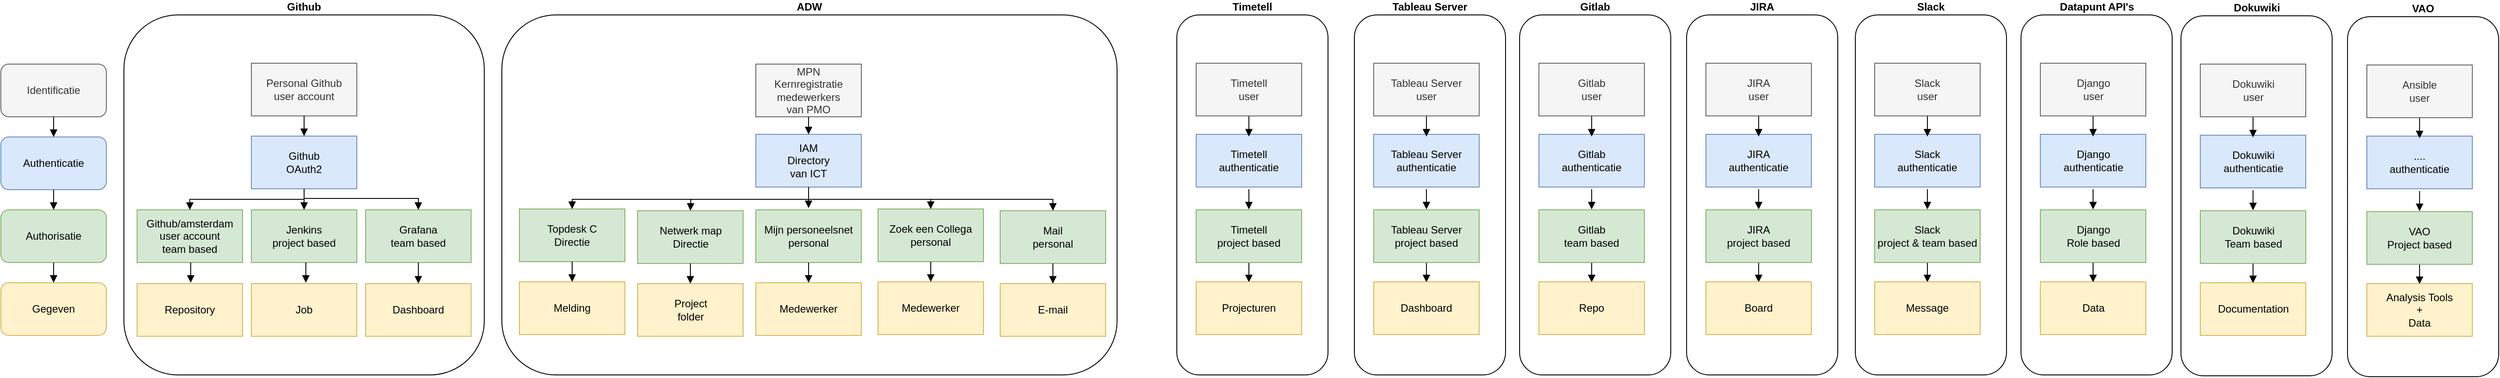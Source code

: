 <mxfile version="10.6.8" type="github"><diagram id="SUIptRqfMW88p_Gkto1G" name="Page-1"><mxGraphModel dx="1121" dy="1131" grid="1" gridSize="10" guides="1" tooltips="1" connect="1" arrows="1" fold="1" page="1" pageScale="1" pageWidth="1654" pageHeight="1169" math="0" shadow="0"><root><mxCell id="0"/><mxCell id="1" parent="0"/><mxCell id="aqSgt9Q-3vP9r2VHe-4q-20" value="ADW" style="rounded=1;whiteSpace=wrap;html=1;labelPosition=center;verticalLabelPosition=top;align=center;verticalAlign=bottom;fontStyle=1" parent="1" vertex="1"><mxGeometry x="580" y="100" width="700" height="410" as="geometry"/></mxCell><mxCell id="aqSgt9Q-3vP9r2VHe-4q-12" value="Github" style="rounded=1;whiteSpace=wrap;html=1;labelPosition=center;verticalLabelPosition=top;align=center;verticalAlign=bottom;fontStyle=1" parent="1" vertex="1"><mxGeometry x="150" y="100" width="410" height="410" as="geometry"/></mxCell><mxCell id="aqSgt9Q-3vP9r2VHe-4q-1" value="Authorisatie" style="rounded=1;whiteSpace=wrap;html=1;fillColor=#d5e8d4;strokeColor=#82b366;" parent="1" vertex="1"><mxGeometry x="10" y="322" width="120" height="60" as="geometry"/></mxCell><mxCell id="aqSgt9Q-3vP9r2VHe-4q-2" value="Identificatie" style="rounded=1;whiteSpace=wrap;html=1;fillColor=#f5f5f5;strokeColor=#666666;fontColor=#333333;" parent="1" vertex="1"><mxGeometry x="10" y="156" width="120" height="60" as="geometry"/></mxCell><mxCell id="aqSgt9Q-3vP9r2VHe-4q-3" value="Gegeven" style="rounded=1;whiteSpace=wrap;html=1;fillColor=#fff2cc;strokeColor=#d6b656;" parent="1" vertex="1"><mxGeometry x="10" y="405" width="120" height="60" as="geometry"/></mxCell><mxCell id="aqSgt9Q-3vP9r2VHe-4q-5" value="Authenticatie" style="rounded=1;whiteSpace=wrap;html=1;fillColor=#dae8fc;strokeColor=#6c8ebf;" parent="1" vertex="1"><mxGeometry x="10" y="239" width="120" height="60" as="geometry"/></mxCell><mxCell id="aqSgt9Q-3vP9r2VHe-4q-6" value="MPN&lt;br&gt;Kernregistratie medewerkers &lt;br&gt;van PMO" style="rounded=0;whiteSpace=wrap;html=1;fillColor=#f5f5f5;strokeColor=#666666;fontColor=#333333;" parent="1" vertex="1"><mxGeometry x="869" y="156" width="120" height="60" as="geometry"/></mxCell><mxCell id="aqSgt9Q-3vP9r2VHe-4q-7" value="IAM&lt;br&gt;Directory&lt;br&gt;van ICT&lt;br&gt;" style="rounded=0;whiteSpace=wrap;html=1;fillColor=#dae8fc;strokeColor=#6c8ebf;" parent="1" vertex="1"><mxGeometry x="869" y="236" width="120" height="60" as="geometry"/></mxCell><mxCell id="aqSgt9Q-3vP9r2VHe-4q-8" value="Zoek een Collega&lt;br&gt;personal&lt;br&gt;" style="rounded=0;whiteSpace=wrap;html=1;fillColor=#d5e8d4;strokeColor=#82b366;" parent="1" vertex="1"><mxGeometry x="1008" y="321" width="120" height="60" as="geometry"/></mxCell><mxCell id="aqSgt9Q-3vP9r2VHe-4q-9" value="Personal Github &lt;br&gt;user account" style="rounded=0;whiteSpace=wrap;html=1;fillColor=#f5f5f5;strokeColor=#666666;fontColor=#333333;" parent="1" vertex="1"><mxGeometry x="295" y="155" width="120" height="60" as="geometry"/></mxCell><mxCell id="aqSgt9Q-3vP9r2VHe-4q-10" value="Github&lt;br&gt;OAuth2" style="rounded=0;whiteSpace=wrap;html=1;fillColor=#dae8fc;strokeColor=#6c8ebf;" parent="1" vertex="1"><mxGeometry x="295" y="238" width="120" height="60" as="geometry"/></mxCell><mxCell id="aqSgt9Q-3vP9r2VHe-4q-11" value="Github/amsterdam user account&lt;br&gt;team based&lt;br&gt;" style="rounded=0;whiteSpace=wrap;html=1;fillColor=#d5e8d4;strokeColor=#82b366;" parent="1" vertex="1"><mxGeometry x="165" y="322" width="120" height="60" as="geometry"/></mxCell><mxCell id="aqSgt9Q-3vP9r2VHe-4q-13" value="Repository&lt;br&gt;" style="rounded=0;whiteSpace=wrap;html=1;fillColor=#fff2cc;strokeColor=#d6b656;" parent="1" vertex="1"><mxGeometry x="165" y="406" width="120" height="60" as="geometry"/></mxCell><mxCell id="aqSgt9Q-3vP9r2VHe-4q-14" value="" style="endArrow=block;html=1;exitX=0.5;exitY=1;exitDx=0;exitDy=0;entryX=0.5;entryY=0;entryDx=0;entryDy=0;endFill=1;" parent="1" source="aqSgt9Q-3vP9r2VHe-4q-2" target="aqSgt9Q-3vP9r2VHe-4q-5" edge="1"><mxGeometry width="50" height="50" relative="1" as="geometry"><mxPoint x="-190" y="550" as="sourcePoint"/><mxPoint x="-140" y="500" as="targetPoint"/></mxGeometry></mxCell><mxCell id="aqSgt9Q-3vP9r2VHe-4q-15" value="" style="endArrow=block;html=1;exitX=0.5;exitY=1;exitDx=0;exitDy=0;endFill=1;" parent="1" source="aqSgt9Q-3vP9r2VHe-4q-5" target="aqSgt9Q-3vP9r2VHe-4q-1" edge="1"><mxGeometry width="50" height="50" relative="1" as="geometry"><mxPoint x="80" y="220" as="sourcePoint"/><mxPoint x="80" y="235" as="targetPoint"/></mxGeometry></mxCell><mxCell id="aqSgt9Q-3vP9r2VHe-4q-16" value="" style="endArrow=block;html=1;exitX=0.5;exitY=1;exitDx=0;exitDy=0;endFill=1;entryX=0.5;entryY=0;entryDx=0;entryDy=0;" parent="1" source="aqSgt9Q-3vP9r2VHe-4q-1" target="aqSgt9Q-3vP9r2VHe-4q-3" edge="1"><mxGeometry width="50" height="50" relative="1" as="geometry"><mxPoint x="80" y="295" as="sourcePoint"/><mxPoint x="80" y="325" as="targetPoint"/></mxGeometry></mxCell><mxCell id="aqSgt9Q-3vP9r2VHe-4q-17" value="" style="endArrow=block;html=1;exitX=0.5;exitY=1;exitDx=0;exitDy=0;entryX=0.5;entryY=0;entryDx=0;entryDy=0;endFill=1;" parent="1" edge="1" target="aqSgt9Q-3vP9r2VHe-4q-10" source="aqSgt9Q-3vP9r2VHe-4q-9"><mxGeometry width="50" height="50" relative="1" as="geometry"><mxPoint x="226" y="216" as="sourcePoint"/><mxPoint x="226" y="239" as="targetPoint"/></mxGeometry></mxCell><mxCell id="aqSgt9Q-3vP9r2VHe-4q-18" value="" style="endArrow=block;html=1;exitX=0.5;exitY=1;exitDx=0;exitDy=0;endFill=1;entryX=0.5;entryY=0;entryDx=0;entryDy=0;" parent="1" edge="1" target="UDNdid_-Uyj1zYUEyoWz-10" source="aqSgt9Q-3vP9r2VHe-4q-10"><mxGeometry width="50" height="50" relative="1" as="geometry"><mxPoint x="226" y="299" as="sourcePoint"/><mxPoint x="226" y="322" as="targetPoint"/></mxGeometry></mxCell><mxCell id="aqSgt9Q-3vP9r2VHe-4q-19" value="" style="endArrow=block;html=1;exitX=0.5;exitY=1;exitDx=0;exitDy=0;endFill=1;entryX=0.5;entryY=0;entryDx=0;entryDy=0;" parent="1" edge="1"><mxGeometry width="50" height="50" relative="1" as="geometry"><mxPoint x="226" y="382" as="sourcePoint"/><mxPoint x="226" y="405" as="targetPoint"/></mxGeometry></mxCell><mxCell id="aqSgt9Q-3vP9r2VHe-4q-28" value="Medewerker&lt;br&gt;" style="rounded=0;whiteSpace=wrap;html=1;fillColor=#fff2cc;strokeColor=#d6b656;" parent="1" vertex="1"><mxGeometry x="1008" y="404" width="120" height="60" as="geometry"/></mxCell><mxCell id="aqSgt9Q-3vP9r2VHe-4q-29" value="Mijn personeelsnet&lt;br&gt;personal&lt;br&gt;" style="rounded=0;whiteSpace=wrap;html=1;fillColor=#d5e8d4;strokeColor=#82b366;" parent="1" vertex="1"><mxGeometry x="869" y="322" width="120" height="60" as="geometry"/></mxCell><mxCell id="aqSgt9Q-3vP9r2VHe-4q-30" value="Medewerker&lt;br&gt;" style="rounded=0;whiteSpace=wrap;html=1;fillColor=#fff2cc;strokeColor=#d6b656;" parent="1" vertex="1"><mxGeometry x="869" y="405" width="120" height="60" as="geometry"/></mxCell><mxCell id="aqSgt9Q-3vP9r2VHe-4q-31" value="Topdesk C&lt;br&gt;Directie&lt;br&gt;" style="rounded=0;whiteSpace=wrap;html=1;fillColor=#d5e8d4;strokeColor=#82b366;" parent="1" vertex="1"><mxGeometry x="600" y="321" width="120" height="60" as="geometry"/></mxCell><mxCell id="aqSgt9Q-3vP9r2VHe-4q-32" value="Melding&lt;br&gt;" style="rounded=0;whiteSpace=wrap;html=1;fillColor=#fff2cc;strokeColor=#d6b656;" parent="1" vertex="1"><mxGeometry x="600" y="404" width="120" height="60" as="geometry"/></mxCell><mxCell id="UDNdid_-Uyj1zYUEyoWz-4" value="" style="group" vertex="1" connectable="0" parent="1"><mxGeometry x="1600" y="215" width="138" height="295" as="geometry"/></mxCell><mxCell id="UDNdid_-Uyj1zYUEyoWz-23" value="Timetell" style="rounded=1;whiteSpace=wrap;html=1;labelPosition=center;verticalLabelPosition=top;align=center;verticalAlign=bottom;fontStyle=1" vertex="1" parent="UDNdid_-Uyj1zYUEyoWz-4"><mxGeometry x="-252" y="-115" width="172" height="410" as="geometry"/></mxCell><mxCell id="UDNdid_-Uyj1zYUEyoWz-25" value="Tableau Server" style="rounded=1;whiteSpace=wrap;html=1;labelPosition=center;verticalLabelPosition=top;align=center;verticalAlign=bottom;fontStyle=1" vertex="1" parent="UDNdid_-Uyj1zYUEyoWz-4"><mxGeometry x="-50" y="-115" width="172" height="410" as="geometry"/></mxCell><mxCell id="UDNdid_-Uyj1zYUEyoWz-26" value="Tableau Server&lt;br&gt;user&lt;br&gt;" style="rounded=0;whiteSpace=wrap;html=1;fillColor=#f5f5f5;strokeColor=#666666;fontColor=#333333;" vertex="1" parent="UDNdid_-Uyj1zYUEyoWz-4"><mxGeometry x="-28" y="-60" width="120" height="60" as="geometry"/></mxCell><mxCell id="UDNdid_-Uyj1zYUEyoWz-27" value="Tableau Server&lt;br&gt;authenticatie&lt;br&gt;" style="rounded=0;whiteSpace=wrap;html=1;fillColor=#dae8fc;strokeColor=#6c8ebf;" vertex="1" parent="UDNdid_-Uyj1zYUEyoWz-4"><mxGeometry x="-28" y="21" width="120" height="60" as="geometry"/></mxCell><mxCell id="UDNdid_-Uyj1zYUEyoWz-28" value="" style="group" vertex="1" connectable="0" parent="UDNdid_-Uyj1zYUEyoWz-4"><mxGeometry x="32" y="0.5" height="189" as="geometry"/></mxCell><mxCell id="UDNdid_-Uyj1zYUEyoWz-29" value="" style="endArrow=block;html=1;exitX=0.5;exitY=1;exitDx=0;exitDy=0;entryX=0.5;entryY=0;entryDx=0;entryDy=0;endFill=1;" edge="1" parent="UDNdid_-Uyj1zYUEyoWz-28"><mxGeometry width="50" height="50" relative="1" as="geometry"><mxPoint as="sourcePoint"/><mxPoint y="23" as="targetPoint"/></mxGeometry></mxCell><mxCell id="UDNdid_-Uyj1zYUEyoWz-30" value="" style="endArrow=block;html=1;exitX=0.5;exitY=1;exitDx=0;exitDy=0;endFill=1;" edge="1" parent="UDNdid_-Uyj1zYUEyoWz-28"><mxGeometry width="50" height="50" relative="1" as="geometry"><mxPoint y="83" as="sourcePoint"/><mxPoint y="106" as="targetPoint"/></mxGeometry></mxCell><mxCell id="UDNdid_-Uyj1zYUEyoWz-31" value="" style="endArrow=block;html=1;exitX=0.5;exitY=1;exitDx=0;exitDy=0;endFill=1;entryX=0.5;entryY=0;entryDx=0;entryDy=0;" edge="1" parent="UDNdid_-Uyj1zYUEyoWz-28"><mxGeometry width="50" height="50" relative="1" as="geometry"><mxPoint y="166" as="sourcePoint"/><mxPoint y="189" as="targetPoint"/></mxGeometry></mxCell><mxCell id="UDNdid_-Uyj1zYUEyoWz-32" value="Tableau Server&lt;br&gt;project based&lt;br&gt;" style="rounded=0;whiteSpace=wrap;html=1;fillColor=#d5e8d4;strokeColor=#82b366;" vertex="1" parent="UDNdid_-Uyj1zYUEyoWz-4"><mxGeometry x="-28" y="107" width="120" height="60" as="geometry"/></mxCell><mxCell id="UDNdid_-Uyj1zYUEyoWz-33" value="Dashboard" style="rounded=0;whiteSpace=wrap;html=1;fillColor=#fff2cc;strokeColor=#d6b656;" vertex="1" parent="UDNdid_-Uyj1zYUEyoWz-4"><mxGeometry x="-28" y="189" width="120" height="60" as="geometry"/></mxCell><mxCell id="UDNdid_-Uyj1zYUEyoWz-5" value="" style="endArrow=block;html=1;exitX=0.5;exitY=1;exitDx=0;exitDy=0;endFill=1;entryX=0.5;entryY=0;entryDx=0;entryDy=0;" edge="1" parent="1" source="aqSgt9Q-3vP9r2VHe-4q-8" target="aqSgt9Q-3vP9r2VHe-4q-28"><mxGeometry width="50" height="50" relative="1" as="geometry"><mxPoint x="623" y="392" as="sourcePoint"/><mxPoint x="623" y="415" as="targetPoint"/></mxGeometry></mxCell><mxCell id="UDNdid_-Uyj1zYUEyoWz-6" value="" style="endArrow=block;html=1;exitX=0.5;exitY=1;exitDx=0;exitDy=0;endFill=1;" edge="1" parent="1" source="aqSgt9Q-3vP9r2VHe-4q-31" target="aqSgt9Q-3vP9r2VHe-4q-32"><mxGeometry width="50" height="50" relative="1" as="geometry"><mxPoint x="802" y="392" as="sourcePoint"/><mxPoint x="802" y="415" as="targetPoint"/></mxGeometry></mxCell><mxCell id="UDNdid_-Uyj1zYUEyoWz-7" value="" style="endArrow=block;html=1;exitX=0.5;exitY=1;exitDx=0;exitDy=0;endFill=1;entryX=0.5;entryY=0;entryDx=0;entryDy=0;rounded=0;" edge="1" parent="1" source="aqSgt9Q-3vP9r2VHe-4q-7" target="aqSgt9Q-3vP9r2VHe-4q-31"><mxGeometry width="50" height="50" relative="1" as="geometry"><mxPoint x="1077" y="392" as="sourcePoint"/><mxPoint x="1077" y="415" as="targetPoint"/><Array as="points"><mxPoint x="929" y="310"/><mxPoint x="660" y="310"/></Array></mxGeometry></mxCell><mxCell id="UDNdid_-Uyj1zYUEyoWz-9" value="" style="endArrow=block;html=1;exitX=0.5;exitY=1;exitDx=0;exitDy=0;endFill=1;entryX=0.5;entryY=0;entryDx=0;entryDy=0;rounded=0;" edge="1" parent="1" source="aqSgt9Q-3vP9r2VHe-4q-7" target="aqSgt9Q-3vP9r2VHe-4q-8"><mxGeometry width="50" height="50" relative="1" as="geometry"><mxPoint x="939" y="306" as="sourcePoint"/><mxPoint x="1077" y="332" as="targetPoint"/><Array as="points"><mxPoint x="929" y="310"/><mxPoint x="1068" y="310"/></Array></mxGeometry></mxCell><mxCell id="UDNdid_-Uyj1zYUEyoWz-10" value="Jenkins&lt;br&gt;project based&lt;br&gt;" style="rounded=0;whiteSpace=wrap;html=1;fillColor=#d5e8d4;strokeColor=#82b366;" vertex="1" parent="1"><mxGeometry x="295" y="322" width="120" height="60" as="geometry"/></mxCell><mxCell id="UDNdid_-Uyj1zYUEyoWz-11" value="Job" style="rounded=0;whiteSpace=wrap;html=1;fillColor=#fff2cc;strokeColor=#d6b656;" vertex="1" parent="1"><mxGeometry x="295" y="406" width="120" height="60" as="geometry"/></mxCell><mxCell id="UDNdid_-Uyj1zYUEyoWz-12" value="" style="endArrow=block;html=1;endFill=1;rounded=0;exitX=0.5;exitY=1;exitDx=0;exitDy=0;entryX=0.5;entryY=0;entryDx=0;entryDy=0;" edge="1" parent="1" source="aqSgt9Q-3vP9r2VHe-4q-10" target="aqSgt9Q-3vP9r2VHe-4q-11"><mxGeometry width="50" height="50" relative="1" as="geometry"><mxPoint x="230" y="299" as="sourcePoint"/><mxPoint x="357" y="322" as="targetPoint"/><Array as="points"><mxPoint x="355" y="310"/><mxPoint x="225" y="310"/></Array></mxGeometry></mxCell><mxCell id="UDNdid_-Uyj1zYUEyoWz-13" value="" style="endArrow=block;html=1;exitX=0.5;exitY=1;exitDx=0;exitDy=0;endFill=1;entryX=0.5;entryY=0;entryDx=0;entryDy=0;" edge="1" parent="1"><mxGeometry width="50" height="50" relative="1" as="geometry"><mxPoint x="357" y="382" as="sourcePoint"/><mxPoint x="357" y="405" as="targetPoint"/></mxGeometry></mxCell><mxCell id="UDNdid_-Uyj1zYUEyoWz-15" value="Timetell &lt;br&gt;user&lt;br&gt;" style="rounded=0;whiteSpace=wrap;html=1;fillColor=#f5f5f5;strokeColor=#666666;fontColor=#333333;" vertex="1" parent="1"><mxGeometry x="1370" y="155" width="120" height="60" as="geometry"/></mxCell><mxCell id="UDNdid_-Uyj1zYUEyoWz-16" value="Timetell&lt;br&gt;authenticatie&lt;br&gt;" style="rounded=0;whiteSpace=wrap;html=1;fillColor=#dae8fc;strokeColor=#6c8ebf;" vertex="1" parent="1"><mxGeometry x="1370" y="236" width="120" height="60" as="geometry"/></mxCell><mxCell id="UDNdid_-Uyj1zYUEyoWz-17" value="" style="group" vertex="1" connectable="0" parent="1"><mxGeometry x="1430" y="215.5" height="189" as="geometry"/></mxCell><mxCell id="UDNdid_-Uyj1zYUEyoWz-18" value="" style="endArrow=block;html=1;exitX=0.5;exitY=1;exitDx=0;exitDy=0;entryX=0.5;entryY=0;entryDx=0;entryDy=0;endFill=1;" edge="1" parent="UDNdid_-Uyj1zYUEyoWz-17"><mxGeometry width="50" height="50" relative="1" as="geometry"><mxPoint as="sourcePoint"/><mxPoint y="23" as="targetPoint"/></mxGeometry></mxCell><mxCell id="UDNdid_-Uyj1zYUEyoWz-19" value="" style="endArrow=block;html=1;exitX=0.5;exitY=1;exitDx=0;exitDy=0;endFill=1;" edge="1" parent="UDNdid_-Uyj1zYUEyoWz-17"><mxGeometry width="50" height="50" relative="1" as="geometry"><mxPoint y="83" as="sourcePoint"/><mxPoint y="106" as="targetPoint"/></mxGeometry></mxCell><mxCell id="UDNdid_-Uyj1zYUEyoWz-20" value="" style="endArrow=block;html=1;exitX=0.5;exitY=1;exitDx=0;exitDy=0;endFill=1;entryX=0.5;entryY=0;entryDx=0;entryDy=0;" edge="1" parent="UDNdid_-Uyj1zYUEyoWz-17"><mxGeometry width="50" height="50" relative="1" as="geometry"><mxPoint y="166" as="sourcePoint"/><mxPoint y="189" as="targetPoint"/></mxGeometry></mxCell><mxCell id="UDNdid_-Uyj1zYUEyoWz-21" value="Timetell&lt;br&gt;project based&lt;br&gt;" style="rounded=0;whiteSpace=wrap;html=1;fillColor=#d5e8d4;strokeColor=#82b366;" vertex="1" parent="1"><mxGeometry x="1370" y="322" width="120" height="60" as="geometry"/></mxCell><mxCell id="UDNdid_-Uyj1zYUEyoWz-22" value="Projecturen" style="rounded=0;whiteSpace=wrap;html=1;fillColor=#fff2cc;strokeColor=#d6b656;" vertex="1" parent="1"><mxGeometry x="1370" y="404" width="120" height="60" as="geometry"/></mxCell><mxCell id="UDNdid_-Uyj1zYUEyoWz-36" value="Gitlab" style="rounded=1;whiteSpace=wrap;html=1;labelPosition=center;verticalLabelPosition=top;align=center;verticalAlign=bottom;fontStyle=1" vertex="1" parent="1"><mxGeometry x="1738" y="100" width="172" height="410" as="geometry"/></mxCell><mxCell id="UDNdid_-Uyj1zYUEyoWz-37" value="Gitlab&lt;br&gt;user&lt;br&gt;" style="rounded=0;whiteSpace=wrap;html=1;fillColor=#f5f5f5;strokeColor=#666666;fontColor=#333333;" vertex="1" parent="1"><mxGeometry x="1760" y="155" width="120" height="60" as="geometry"/></mxCell><mxCell id="UDNdid_-Uyj1zYUEyoWz-38" value="Gitlab&lt;br&gt;authenticatie&lt;br&gt;" style="rounded=0;whiteSpace=wrap;html=1;fillColor=#dae8fc;strokeColor=#6c8ebf;" vertex="1" parent="1"><mxGeometry x="1760" y="236" width="120" height="60" as="geometry"/></mxCell><mxCell id="UDNdid_-Uyj1zYUEyoWz-39" value="" style="group" vertex="1" connectable="0" parent="1"><mxGeometry x="1820" y="215.5" height="189" as="geometry"/></mxCell><mxCell id="UDNdid_-Uyj1zYUEyoWz-40" value="" style="endArrow=block;html=1;exitX=0.5;exitY=1;exitDx=0;exitDy=0;entryX=0.5;entryY=0;entryDx=0;entryDy=0;endFill=1;" edge="1" parent="UDNdid_-Uyj1zYUEyoWz-39"><mxGeometry width="50" height="50" relative="1" as="geometry"><mxPoint as="sourcePoint"/><mxPoint y="23" as="targetPoint"/></mxGeometry></mxCell><mxCell id="UDNdid_-Uyj1zYUEyoWz-41" value="" style="endArrow=block;html=1;exitX=0.5;exitY=1;exitDx=0;exitDy=0;endFill=1;" edge="1" parent="UDNdid_-Uyj1zYUEyoWz-39"><mxGeometry width="50" height="50" relative="1" as="geometry"><mxPoint y="83" as="sourcePoint"/><mxPoint y="106" as="targetPoint"/></mxGeometry></mxCell><mxCell id="UDNdid_-Uyj1zYUEyoWz-42" value="" style="endArrow=block;html=1;exitX=0.5;exitY=1;exitDx=0;exitDy=0;endFill=1;entryX=0.5;entryY=0;entryDx=0;entryDy=0;" edge="1" parent="UDNdid_-Uyj1zYUEyoWz-39"><mxGeometry width="50" height="50" relative="1" as="geometry"><mxPoint y="166" as="sourcePoint"/><mxPoint y="189" as="targetPoint"/></mxGeometry></mxCell><mxCell id="UDNdid_-Uyj1zYUEyoWz-43" value="Gitlab&lt;br&gt;team based&lt;br&gt;" style="rounded=0;whiteSpace=wrap;html=1;fillColor=#d5e8d4;strokeColor=#82b366;" vertex="1" parent="1"><mxGeometry x="1760" y="322" width="120" height="60" as="geometry"/></mxCell><mxCell id="UDNdid_-Uyj1zYUEyoWz-44" value="Repo" style="rounded=0;whiteSpace=wrap;html=1;fillColor=#fff2cc;strokeColor=#d6b656;" vertex="1" parent="1"><mxGeometry x="1760" y="404" width="120" height="60" as="geometry"/></mxCell><mxCell id="UDNdid_-Uyj1zYUEyoWz-45" value="JIRA" style="rounded=1;whiteSpace=wrap;html=1;labelPosition=center;verticalLabelPosition=top;align=center;verticalAlign=bottom;fontStyle=1" vertex="1" parent="1"><mxGeometry x="1928" y="100" width="172" height="410" as="geometry"/></mxCell><mxCell id="UDNdid_-Uyj1zYUEyoWz-46" value="JIRA&lt;br&gt;user&lt;br&gt;" style="rounded=0;whiteSpace=wrap;html=1;fillColor=#f5f5f5;strokeColor=#666666;fontColor=#333333;" vertex="1" parent="1"><mxGeometry x="1950" y="155" width="120" height="60" as="geometry"/></mxCell><mxCell id="UDNdid_-Uyj1zYUEyoWz-47" value="JIRA&lt;br&gt;authenticatie&lt;br&gt;" style="rounded=0;whiteSpace=wrap;html=1;fillColor=#dae8fc;strokeColor=#6c8ebf;" vertex="1" parent="1"><mxGeometry x="1950" y="236" width="120" height="60" as="geometry"/></mxCell><mxCell id="UDNdid_-Uyj1zYUEyoWz-48" value="" style="group" vertex="1" connectable="0" parent="1"><mxGeometry x="2010" y="215.5" height="189" as="geometry"/></mxCell><mxCell id="UDNdid_-Uyj1zYUEyoWz-49" value="" style="endArrow=block;html=1;exitX=0.5;exitY=1;exitDx=0;exitDy=0;entryX=0.5;entryY=0;entryDx=0;entryDy=0;endFill=1;" edge="1" parent="UDNdid_-Uyj1zYUEyoWz-48"><mxGeometry width="50" height="50" relative="1" as="geometry"><mxPoint as="sourcePoint"/><mxPoint y="23" as="targetPoint"/></mxGeometry></mxCell><mxCell id="UDNdid_-Uyj1zYUEyoWz-50" value="" style="endArrow=block;html=1;exitX=0.5;exitY=1;exitDx=0;exitDy=0;endFill=1;" edge="1" parent="UDNdid_-Uyj1zYUEyoWz-48"><mxGeometry width="50" height="50" relative="1" as="geometry"><mxPoint y="83" as="sourcePoint"/><mxPoint y="106" as="targetPoint"/></mxGeometry></mxCell><mxCell id="UDNdid_-Uyj1zYUEyoWz-51" value="" style="endArrow=block;html=1;exitX=0.5;exitY=1;exitDx=0;exitDy=0;endFill=1;entryX=0.5;entryY=0;entryDx=0;entryDy=0;" edge="1" parent="UDNdid_-Uyj1zYUEyoWz-48"><mxGeometry width="50" height="50" relative="1" as="geometry"><mxPoint y="166" as="sourcePoint"/><mxPoint y="189" as="targetPoint"/></mxGeometry></mxCell><mxCell id="UDNdid_-Uyj1zYUEyoWz-52" value="JIRA&lt;br&gt;project based&lt;br&gt;" style="rounded=0;whiteSpace=wrap;html=1;fillColor=#d5e8d4;strokeColor=#82b366;" vertex="1" parent="1"><mxGeometry x="1950" y="322" width="120" height="60" as="geometry"/></mxCell><mxCell id="UDNdid_-Uyj1zYUEyoWz-53" value="Board" style="rounded=0;whiteSpace=wrap;html=1;fillColor=#fff2cc;strokeColor=#d6b656;" vertex="1" parent="1"><mxGeometry x="1950" y="404" width="120" height="60" as="geometry"/></mxCell><mxCell id="UDNdid_-Uyj1zYUEyoWz-54" value="Slack" style="rounded=1;whiteSpace=wrap;html=1;labelPosition=center;verticalLabelPosition=top;align=center;verticalAlign=bottom;fontStyle=1" vertex="1" parent="1"><mxGeometry x="2120" y="100" width="172" height="410" as="geometry"/></mxCell><mxCell id="UDNdid_-Uyj1zYUEyoWz-55" value="Slack&lt;br&gt;user&lt;br&gt;" style="rounded=0;whiteSpace=wrap;html=1;fillColor=#f5f5f5;strokeColor=#666666;fontColor=#333333;" vertex="1" parent="1"><mxGeometry x="2142" y="155" width="120" height="60" as="geometry"/></mxCell><mxCell id="UDNdid_-Uyj1zYUEyoWz-56" value="Slack&lt;br&gt;authenticatie&lt;br&gt;" style="rounded=0;whiteSpace=wrap;html=1;fillColor=#dae8fc;strokeColor=#6c8ebf;" vertex="1" parent="1"><mxGeometry x="2142" y="236" width="120" height="60" as="geometry"/></mxCell><mxCell id="UDNdid_-Uyj1zYUEyoWz-57" value="" style="group" vertex="1" connectable="0" parent="1"><mxGeometry x="2202" y="215.5" height="189" as="geometry"/></mxCell><mxCell id="UDNdid_-Uyj1zYUEyoWz-58" value="" style="endArrow=block;html=1;exitX=0.5;exitY=1;exitDx=0;exitDy=0;entryX=0.5;entryY=0;entryDx=0;entryDy=0;endFill=1;" edge="1" parent="UDNdid_-Uyj1zYUEyoWz-57"><mxGeometry width="50" height="50" relative="1" as="geometry"><mxPoint as="sourcePoint"/><mxPoint y="23" as="targetPoint"/></mxGeometry></mxCell><mxCell id="UDNdid_-Uyj1zYUEyoWz-59" value="" style="endArrow=block;html=1;exitX=0.5;exitY=1;exitDx=0;exitDy=0;endFill=1;" edge="1" parent="UDNdid_-Uyj1zYUEyoWz-57"><mxGeometry width="50" height="50" relative="1" as="geometry"><mxPoint y="83" as="sourcePoint"/><mxPoint y="106" as="targetPoint"/></mxGeometry></mxCell><mxCell id="UDNdid_-Uyj1zYUEyoWz-60" value="" style="endArrow=block;html=1;exitX=0.5;exitY=1;exitDx=0;exitDy=0;endFill=1;entryX=0.5;entryY=0;entryDx=0;entryDy=0;" edge="1" parent="UDNdid_-Uyj1zYUEyoWz-57"><mxGeometry width="50" height="50" relative="1" as="geometry"><mxPoint y="166" as="sourcePoint"/><mxPoint y="189" as="targetPoint"/></mxGeometry></mxCell><mxCell id="UDNdid_-Uyj1zYUEyoWz-61" value="Slack&lt;br&gt;project &amp;amp; team based&lt;br&gt;" style="rounded=0;whiteSpace=wrap;html=1;fillColor=#d5e8d4;strokeColor=#82b366;" vertex="1" parent="1"><mxGeometry x="2142" y="322" width="120" height="60" as="geometry"/></mxCell><mxCell id="UDNdid_-Uyj1zYUEyoWz-62" value="Message" style="rounded=0;whiteSpace=wrap;html=1;fillColor=#fff2cc;strokeColor=#d6b656;" vertex="1" parent="1"><mxGeometry x="2142" y="404" width="120" height="60" as="geometry"/></mxCell><mxCell id="UDNdid_-Uyj1zYUEyoWz-63" value="Mail&lt;br&gt;personal&lt;br&gt;" style="rounded=0;whiteSpace=wrap;html=1;fillColor=#d5e8d4;strokeColor=#82b366;" vertex="1" parent="1"><mxGeometry x="1147" y="323" width="120" height="60" as="geometry"/></mxCell><mxCell id="UDNdid_-Uyj1zYUEyoWz-64" value="E-mail&lt;br&gt;" style="rounded=0;whiteSpace=wrap;html=1;fillColor=#fff2cc;strokeColor=#d6b656;" vertex="1" parent="1"><mxGeometry x="1147" y="406" width="120" height="60" as="geometry"/></mxCell><mxCell id="UDNdid_-Uyj1zYUEyoWz-65" value="" style="endArrow=block;html=1;exitX=0.5;exitY=1;exitDx=0;exitDy=0;endFill=1;entryX=0.5;entryY=0;entryDx=0;entryDy=0;rounded=0;" edge="1" parent="1" source="aqSgt9Q-3vP9r2VHe-4q-7" target="UDNdid_-Uyj1zYUEyoWz-63"><mxGeometry width="50" height="50" relative="1" as="geometry"><mxPoint x="938.941" y="306.059" as="sourcePoint"/><mxPoint x="1076.588" y="331.941" as="targetPoint"/><Array as="points"><mxPoint x="929" y="310"/><mxPoint x="1207" y="310"/></Array></mxGeometry></mxCell><mxCell id="UDNdid_-Uyj1zYUEyoWz-66" value="" style="endArrow=block;html=1;exitX=0.5;exitY=1;exitDx=0;exitDy=0;endFill=1;entryX=0.5;entryY=0;entryDx=0;entryDy=0;" edge="1" parent="1" source="UDNdid_-Uyj1zYUEyoWz-63" target="UDNdid_-Uyj1zYUEyoWz-64"><mxGeometry width="50" height="50" relative="1" as="geometry"><mxPoint x="1077" y="392" as="sourcePoint"/><mxPoint x="1077" y="415" as="targetPoint"/></mxGeometry></mxCell><mxCell id="UDNdid_-Uyj1zYUEyoWz-67" value="" style="endArrow=block;html=1;exitX=0.5;exitY=1;exitDx=0;exitDy=0;endFill=1;entryX=0.5;entryY=0;entryDx=0;entryDy=0;" edge="1" parent="1" source="aqSgt9Q-3vP9r2VHe-4q-29" target="aqSgt9Q-3vP9r2VHe-4q-30"><mxGeometry width="50" height="50" relative="1" as="geometry"><mxPoint x="1217" y="393" as="sourcePoint"/><mxPoint x="1217" y="416" as="targetPoint"/></mxGeometry></mxCell><mxCell id="UDNdid_-Uyj1zYUEyoWz-69" value="" style="endArrow=block;html=1;endFill=1;entryX=0.5;entryY=0;entryDx=0;entryDy=0;exitX=0.5;exitY=1;exitDx=0;exitDy=0;" edge="1" parent="1" source="aqSgt9Q-3vP9r2VHe-4q-6" target="aqSgt9Q-3vP9r2VHe-4q-7"><mxGeometry width="50" height="50" relative="1" as="geometry"><mxPoint x="937" y="310" as="sourcePoint"/><mxPoint x="939" y="332" as="targetPoint"/></mxGeometry></mxCell><mxCell id="UDNdid_-Uyj1zYUEyoWz-71" value="" style="endArrow=block;html=1;exitX=0.5;exitY=1;exitDx=0;exitDy=0;endFill=1;" edge="1" parent="1" source="aqSgt9Q-3vP9r2VHe-4q-7"><mxGeometry width="50" height="50" relative="1" as="geometry"><mxPoint x="939" y="392" as="sourcePoint"/><mxPoint x="929" y="320" as="targetPoint"/></mxGeometry></mxCell><mxCell id="UDNdid_-Uyj1zYUEyoWz-72" value="Netwerk map&lt;br&gt;Directie&lt;br&gt;" style="rounded=0;whiteSpace=wrap;html=1;fillColor=#d5e8d4;strokeColor=#82b366;" vertex="1" parent="1"><mxGeometry x="734.5" y="323" width="120" height="60" as="geometry"/></mxCell><mxCell id="UDNdid_-Uyj1zYUEyoWz-73" value="Project&lt;br&gt;folder&lt;br&gt;" style="rounded=0;whiteSpace=wrap;html=1;fillColor=#fff2cc;strokeColor=#d6b656;" vertex="1" parent="1"><mxGeometry x="734.5" y="406" width="120" height="60" as="geometry"/></mxCell><mxCell id="UDNdid_-Uyj1zYUEyoWz-74" value="" style="endArrow=block;html=1;exitX=0.5;exitY=1;exitDx=0;exitDy=0;endFill=1;entryX=0.5;entryY=0;entryDx=0;entryDy=0;" edge="1" parent="1" source="UDNdid_-Uyj1zYUEyoWz-72" target="UDNdid_-Uyj1zYUEyoWz-73"><mxGeometry width="50" height="50" relative="1" as="geometry"><mxPoint x="939" y="392" as="sourcePoint"/><mxPoint x="939" y="415" as="targetPoint"/></mxGeometry></mxCell><mxCell id="UDNdid_-Uyj1zYUEyoWz-75" value="" style="endArrow=block;html=1;exitX=0.5;exitY=1;exitDx=0;exitDy=0;endFill=1;entryX=0.5;entryY=0;entryDx=0;entryDy=0;rounded=0;" edge="1" parent="1" source="aqSgt9Q-3vP9r2VHe-4q-7" target="UDNdid_-Uyj1zYUEyoWz-72"><mxGeometry width="50" height="50" relative="1" as="geometry"><mxPoint x="805" y="393" as="sourcePoint"/><mxPoint x="805" y="416" as="targetPoint"/><Array as="points"><mxPoint x="929" y="310"/><mxPoint x="795" y="310"/></Array></mxGeometry></mxCell><mxCell id="UDNdid_-Uyj1zYUEyoWz-76" value="Datapunt API's" style="rounded=1;whiteSpace=wrap;html=1;labelPosition=center;verticalLabelPosition=top;align=center;verticalAlign=bottom;fontStyle=1" vertex="1" parent="1"><mxGeometry x="2308.5" y="100" width="172" height="410" as="geometry"/></mxCell><mxCell id="UDNdid_-Uyj1zYUEyoWz-77" value="Django&lt;br&gt;user&lt;br&gt;" style="rounded=0;whiteSpace=wrap;html=1;fillColor=#f5f5f5;strokeColor=#666666;fontColor=#333333;" vertex="1" parent="1"><mxGeometry x="2330.5" y="155" width="120" height="60" as="geometry"/></mxCell><mxCell id="UDNdid_-Uyj1zYUEyoWz-78" value="Django&lt;br&gt;authenticatie&lt;br&gt;" style="rounded=0;whiteSpace=wrap;html=1;fillColor=#dae8fc;strokeColor=#6c8ebf;" vertex="1" parent="1"><mxGeometry x="2330.5" y="236" width="120" height="60" as="geometry"/></mxCell><mxCell id="UDNdid_-Uyj1zYUEyoWz-79" value="" style="group" vertex="1" connectable="0" parent="1"><mxGeometry x="2390.5" y="215.5" height="189" as="geometry"/></mxCell><mxCell id="UDNdid_-Uyj1zYUEyoWz-80" value="" style="endArrow=block;html=1;exitX=0.5;exitY=1;exitDx=0;exitDy=0;entryX=0.5;entryY=0;entryDx=0;entryDy=0;endFill=1;" edge="1" parent="UDNdid_-Uyj1zYUEyoWz-79"><mxGeometry width="50" height="50" relative="1" as="geometry"><mxPoint as="sourcePoint"/><mxPoint y="23" as="targetPoint"/></mxGeometry></mxCell><mxCell id="UDNdid_-Uyj1zYUEyoWz-81" value="" style="endArrow=block;html=1;exitX=0.5;exitY=1;exitDx=0;exitDy=0;endFill=1;" edge="1" parent="UDNdid_-Uyj1zYUEyoWz-79"><mxGeometry width="50" height="50" relative="1" as="geometry"><mxPoint y="83" as="sourcePoint"/><mxPoint y="106" as="targetPoint"/></mxGeometry></mxCell><mxCell id="UDNdid_-Uyj1zYUEyoWz-82" value="" style="endArrow=block;html=1;exitX=0.5;exitY=1;exitDx=0;exitDy=0;endFill=1;entryX=0.5;entryY=0;entryDx=0;entryDy=0;" edge="1" parent="UDNdid_-Uyj1zYUEyoWz-79"><mxGeometry width="50" height="50" relative="1" as="geometry"><mxPoint y="166" as="sourcePoint"/><mxPoint y="189" as="targetPoint"/></mxGeometry></mxCell><mxCell id="UDNdid_-Uyj1zYUEyoWz-83" value="Django&lt;br&gt;Role based&lt;br&gt;" style="rounded=0;whiteSpace=wrap;html=1;fillColor=#d5e8d4;strokeColor=#82b366;" vertex="1" parent="1"><mxGeometry x="2330.5" y="322" width="120" height="60" as="geometry"/></mxCell><mxCell id="UDNdid_-Uyj1zYUEyoWz-84" value="Data" style="rounded=0;whiteSpace=wrap;html=1;fillColor=#fff2cc;strokeColor=#d6b656;" vertex="1" parent="1"><mxGeometry x="2330.5" y="404" width="120" height="60" as="geometry"/></mxCell><mxCell id="UDNdid_-Uyj1zYUEyoWz-90" value="Grafana&lt;br&gt;team based&lt;br&gt;" style="rounded=0;whiteSpace=wrap;html=1;fillColor=#d5e8d4;strokeColor=#82b366;" vertex="1" parent="1"><mxGeometry x="425" y="322" width="120" height="60" as="geometry"/></mxCell><mxCell id="UDNdid_-Uyj1zYUEyoWz-91" value="Dashboard" style="rounded=0;whiteSpace=wrap;html=1;fillColor=#fff2cc;strokeColor=#d6b656;" vertex="1" parent="1"><mxGeometry x="425" y="406" width="120" height="60" as="geometry"/></mxCell><mxCell id="UDNdid_-Uyj1zYUEyoWz-92" value="" style="endArrow=block;html=1;endFill=1;rounded=0;entryX=0.5;entryY=0;entryDx=0;entryDy=0;exitX=0.5;exitY=1;exitDx=0;exitDy=0;" edge="1" parent="1" source="aqSgt9Q-3vP9r2VHe-4q-10" target="UDNdid_-Uyj1zYUEyoWz-90"><mxGeometry width="50" height="50" relative="1" as="geometry"><mxPoint x="350" y="300" as="sourcePoint"/><mxPoint x="367.0" y="332.0" as="targetPoint"/><Array as="points"><mxPoint x="355" y="309"/><mxPoint x="485" y="309"/></Array></mxGeometry></mxCell><mxCell id="UDNdid_-Uyj1zYUEyoWz-93" value="" style="endArrow=block;html=1;exitX=0.5;exitY=1;exitDx=0;exitDy=0;endFill=1;entryX=0.5;entryY=0;entryDx=0;entryDy=0;" edge="1" parent="1" source="UDNdid_-Uyj1zYUEyoWz-90" target="UDNdid_-Uyj1zYUEyoWz-91"><mxGeometry width="50" height="50" relative="1" as="geometry"><mxPoint x="367.0" y="392" as="sourcePoint"/><mxPoint x="367.0" y="415" as="targetPoint"/></mxGeometry></mxCell><mxCell id="UDNdid_-Uyj1zYUEyoWz-94" value="Dokuwiki" style="rounded=1;whiteSpace=wrap;html=1;labelPosition=center;verticalLabelPosition=top;align=center;verticalAlign=bottom;fontStyle=1" vertex="1" parent="1"><mxGeometry x="2490.5" y="101" width="172" height="410" as="geometry"/></mxCell><mxCell id="UDNdid_-Uyj1zYUEyoWz-95" value="Dokuwiki&lt;br&gt;user&lt;br&gt;" style="rounded=0;whiteSpace=wrap;html=1;fillColor=#f5f5f5;strokeColor=#666666;fontColor=#333333;" vertex="1" parent="1"><mxGeometry x="2512.5" y="156" width="120" height="60" as="geometry"/></mxCell><mxCell id="UDNdid_-Uyj1zYUEyoWz-96" value="Dokuwiki authenticatie&lt;br&gt;" style="rounded=0;whiteSpace=wrap;html=1;fillColor=#dae8fc;strokeColor=#6c8ebf;" vertex="1" parent="1"><mxGeometry x="2512.5" y="237" width="120" height="60" as="geometry"/></mxCell><mxCell id="UDNdid_-Uyj1zYUEyoWz-97" value="" style="group" vertex="1" connectable="0" parent="1"><mxGeometry x="2572.5" y="216.5" height="189" as="geometry"/></mxCell><mxCell id="UDNdid_-Uyj1zYUEyoWz-98" value="" style="endArrow=block;html=1;exitX=0.5;exitY=1;exitDx=0;exitDy=0;entryX=0.5;entryY=0;entryDx=0;entryDy=0;endFill=1;" edge="1" parent="UDNdid_-Uyj1zYUEyoWz-97"><mxGeometry width="50" height="50" relative="1" as="geometry"><mxPoint as="sourcePoint"/><mxPoint y="23" as="targetPoint"/></mxGeometry></mxCell><mxCell id="UDNdid_-Uyj1zYUEyoWz-99" value="" style="endArrow=block;html=1;exitX=0.5;exitY=1;exitDx=0;exitDy=0;endFill=1;" edge="1" parent="UDNdid_-Uyj1zYUEyoWz-97"><mxGeometry width="50" height="50" relative="1" as="geometry"><mxPoint y="83" as="sourcePoint"/><mxPoint y="106" as="targetPoint"/></mxGeometry></mxCell><mxCell id="UDNdid_-Uyj1zYUEyoWz-100" value="" style="endArrow=block;html=1;exitX=0.5;exitY=1;exitDx=0;exitDy=0;endFill=1;entryX=0.5;entryY=0;entryDx=0;entryDy=0;" edge="1" parent="UDNdid_-Uyj1zYUEyoWz-97"><mxGeometry width="50" height="50" relative="1" as="geometry"><mxPoint y="166" as="sourcePoint"/><mxPoint y="189" as="targetPoint"/></mxGeometry></mxCell><mxCell id="UDNdid_-Uyj1zYUEyoWz-101" value="Dokuwiki&lt;br&gt;Team based&lt;br&gt;" style="rounded=0;whiteSpace=wrap;html=1;fillColor=#d5e8d4;strokeColor=#82b366;" vertex="1" parent="1"><mxGeometry x="2512.5" y="323" width="120" height="60" as="geometry"/></mxCell><mxCell id="UDNdid_-Uyj1zYUEyoWz-102" value="Documentation" style="rounded=0;whiteSpace=wrap;html=1;fillColor=#fff2cc;strokeColor=#d6b656;" vertex="1" parent="1"><mxGeometry x="2512.5" y="405" width="120" height="60" as="geometry"/></mxCell><mxCell id="UDNdid_-Uyj1zYUEyoWz-103" value="VAO" style="rounded=1;whiteSpace=wrap;html=1;labelPosition=center;verticalLabelPosition=top;align=center;verticalAlign=bottom;fontStyle=1" vertex="1" parent="1"><mxGeometry x="2680" y="102" width="172" height="410" as="geometry"/></mxCell><mxCell id="UDNdid_-Uyj1zYUEyoWz-104" value="Ansible&lt;br&gt;user&lt;br&gt;" style="rounded=0;whiteSpace=wrap;html=1;fillColor=#f5f5f5;strokeColor=#666666;fontColor=#333333;" vertex="1" parent="1"><mxGeometry x="2702" y="157" width="120" height="60" as="geometry"/></mxCell><mxCell id="UDNdid_-Uyj1zYUEyoWz-105" value="....&lt;br&gt;authenticatie&lt;br&gt;" style="rounded=0;whiteSpace=wrap;html=1;fillColor=#dae8fc;strokeColor=#6c8ebf;" vertex="1" parent="1"><mxGeometry x="2702" y="238" width="120" height="60" as="geometry"/></mxCell><mxCell id="UDNdid_-Uyj1zYUEyoWz-106" value="" style="group" vertex="1" connectable="0" parent="1"><mxGeometry x="2762" y="217.5" height="189" as="geometry"/></mxCell><mxCell id="UDNdid_-Uyj1zYUEyoWz-107" value="" style="endArrow=block;html=1;exitX=0.5;exitY=1;exitDx=0;exitDy=0;entryX=0.5;entryY=0;entryDx=0;entryDy=0;endFill=1;" edge="1" parent="UDNdid_-Uyj1zYUEyoWz-106"><mxGeometry width="50" height="50" relative="1" as="geometry"><mxPoint as="sourcePoint"/><mxPoint y="23" as="targetPoint"/></mxGeometry></mxCell><mxCell id="UDNdid_-Uyj1zYUEyoWz-108" value="" style="endArrow=block;html=1;exitX=0.5;exitY=1;exitDx=0;exitDy=0;endFill=1;" edge="1" parent="UDNdid_-Uyj1zYUEyoWz-106"><mxGeometry width="50" height="50" relative="1" as="geometry"><mxPoint y="83" as="sourcePoint"/><mxPoint y="106" as="targetPoint"/></mxGeometry></mxCell><mxCell id="UDNdid_-Uyj1zYUEyoWz-109" value="" style="endArrow=block;html=1;exitX=0.5;exitY=1;exitDx=0;exitDy=0;endFill=1;entryX=0.5;entryY=0;entryDx=0;entryDy=0;" edge="1" parent="UDNdid_-Uyj1zYUEyoWz-106"><mxGeometry width="50" height="50" relative="1" as="geometry"><mxPoint y="166" as="sourcePoint"/><mxPoint y="189" as="targetPoint"/></mxGeometry></mxCell><mxCell id="UDNdid_-Uyj1zYUEyoWz-110" value="VAO&lt;br&gt;Project based&lt;br&gt;" style="rounded=0;whiteSpace=wrap;html=1;fillColor=#d5e8d4;strokeColor=#82b366;" vertex="1" parent="1"><mxGeometry x="2702" y="324" width="120" height="60" as="geometry"/></mxCell><mxCell id="UDNdid_-Uyj1zYUEyoWz-111" value="Analysis Tools&lt;br&gt;+&lt;br&gt;Data&lt;br&gt;" style="rounded=0;whiteSpace=wrap;html=1;fillColor=#fff2cc;strokeColor=#d6b656;" vertex="1" parent="1"><mxGeometry x="2702" y="406" width="120" height="60" as="geometry"/></mxCell></root></mxGraphModel></diagram></mxfile>